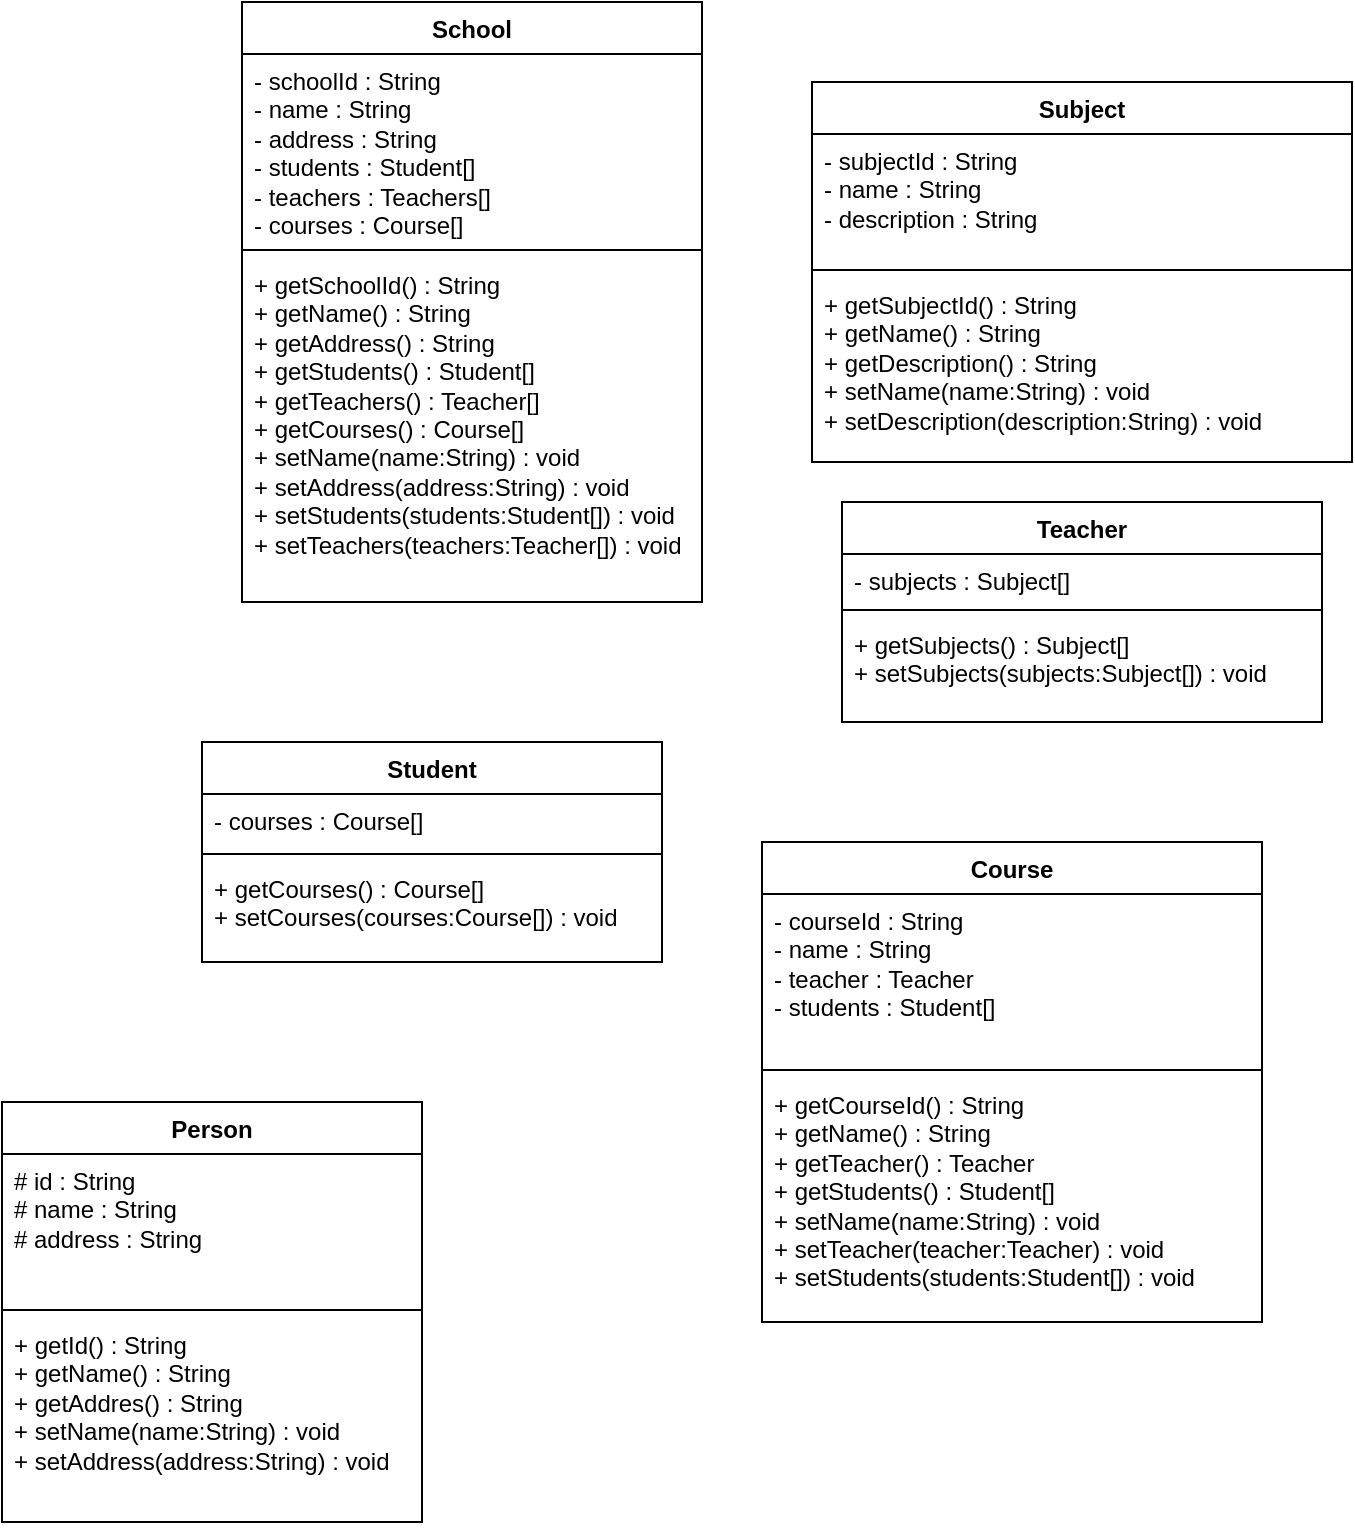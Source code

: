 <mxfile version="24.4.2" type="github">
  <diagram id="C5RBs43oDa-KdzZeNtuy" name="Page-1">
    <mxGraphModel dx="1118" dy="1527" grid="1" gridSize="10" guides="1" tooltips="1" connect="1" arrows="1" fold="1" page="1" pageScale="1" pageWidth="827" pageHeight="1169" math="0" shadow="0">
      <root>
        <mxCell id="WIyWlLk6GJQsqaUBKTNV-0" />
        <mxCell id="WIyWlLk6GJQsqaUBKTNV-1" parent="WIyWlLk6GJQsqaUBKTNV-0" />
        <mxCell id="g0lz2-g8cAUWbuDHJg4Z-0" value="School" style="swimlane;fontStyle=1;align=center;verticalAlign=top;childLayout=stackLayout;horizontal=1;startSize=26;horizontalStack=0;resizeParent=1;resizeParentMax=0;resizeLast=0;collapsible=1;marginBottom=0;whiteSpace=wrap;html=1;" vertex="1" parent="WIyWlLk6GJQsqaUBKTNV-1">
          <mxGeometry x="230" y="200" width="230" height="300" as="geometry" />
        </mxCell>
        <mxCell id="g0lz2-g8cAUWbuDHJg4Z-1" value="- schoolId : String&lt;div&gt;- name : String&lt;/div&gt;&lt;div&gt;- address : String&lt;/div&gt;&lt;div&gt;- students : Student[]&lt;/div&gt;&lt;div&gt;- teachers : Teachers[]&lt;/div&gt;&lt;div&gt;- courses : Course[]&lt;/div&gt;" style="text;strokeColor=none;fillColor=none;align=left;verticalAlign=top;spacingLeft=4;spacingRight=4;overflow=hidden;rotatable=0;points=[[0,0.5],[1,0.5]];portConstraint=eastwest;whiteSpace=wrap;html=1;" vertex="1" parent="g0lz2-g8cAUWbuDHJg4Z-0">
          <mxGeometry y="26" width="230" height="94" as="geometry" />
        </mxCell>
        <mxCell id="g0lz2-g8cAUWbuDHJg4Z-2" value="" style="line;strokeWidth=1;fillColor=none;align=left;verticalAlign=middle;spacingTop=-1;spacingLeft=3;spacingRight=3;rotatable=0;labelPosition=right;points=[];portConstraint=eastwest;strokeColor=inherit;" vertex="1" parent="g0lz2-g8cAUWbuDHJg4Z-0">
          <mxGeometry y="120" width="230" height="8" as="geometry" />
        </mxCell>
        <mxCell id="g0lz2-g8cAUWbuDHJg4Z-3" value="+ getSchoolId() : String&lt;div&gt;+ getName() : String&lt;/div&gt;&lt;div&gt;+ getAddress() : String&lt;/div&gt;&lt;div&gt;+ getStudents() : Student[]&lt;/div&gt;&lt;div&gt;+ getTeachers() : Teacher[]&lt;/div&gt;&lt;div&gt;+ getCourses() : Course[]&lt;/div&gt;&lt;div&gt;+ setName(name:String) : void&lt;/div&gt;&lt;div&gt;+ setAddress(address:String) : void&lt;/div&gt;&lt;div&gt;+ setStudents(students:Student[]) : void&lt;/div&gt;&lt;div&gt;+ setTeachers(teachers:Teacher[]) : void&lt;/div&gt;" style="text;strokeColor=none;fillColor=none;align=left;verticalAlign=top;spacingLeft=4;spacingRight=4;overflow=hidden;rotatable=0;points=[[0,0.5],[1,0.5]];portConstraint=eastwest;whiteSpace=wrap;html=1;" vertex="1" parent="g0lz2-g8cAUWbuDHJg4Z-0">
          <mxGeometry y="128" width="230" height="172" as="geometry" />
        </mxCell>
        <mxCell id="g0lz2-g8cAUWbuDHJg4Z-4" value="Student" style="swimlane;fontStyle=1;align=center;verticalAlign=top;childLayout=stackLayout;horizontal=1;startSize=26;horizontalStack=0;resizeParent=1;resizeParentMax=0;resizeLast=0;collapsible=1;marginBottom=0;whiteSpace=wrap;html=1;" vertex="1" parent="WIyWlLk6GJQsqaUBKTNV-1">
          <mxGeometry x="210" y="570" width="230" height="110" as="geometry" />
        </mxCell>
        <mxCell id="g0lz2-g8cAUWbuDHJg4Z-5" value="- courses : Course[]" style="text;strokeColor=none;fillColor=none;align=left;verticalAlign=top;spacingLeft=4;spacingRight=4;overflow=hidden;rotatable=0;points=[[0,0.5],[1,0.5]];portConstraint=eastwest;whiteSpace=wrap;html=1;" vertex="1" parent="g0lz2-g8cAUWbuDHJg4Z-4">
          <mxGeometry y="26" width="230" height="26" as="geometry" />
        </mxCell>
        <mxCell id="g0lz2-g8cAUWbuDHJg4Z-6" value="" style="line;strokeWidth=1;fillColor=none;align=left;verticalAlign=middle;spacingTop=-1;spacingLeft=3;spacingRight=3;rotatable=0;labelPosition=right;points=[];portConstraint=eastwest;strokeColor=inherit;" vertex="1" parent="g0lz2-g8cAUWbuDHJg4Z-4">
          <mxGeometry y="52" width="230" height="8" as="geometry" />
        </mxCell>
        <mxCell id="g0lz2-g8cAUWbuDHJg4Z-7" value="+ getCourses() : Course[]&lt;div&gt;+ setCourses(courses:Course[]) : void&lt;/div&gt;" style="text;strokeColor=none;fillColor=none;align=left;verticalAlign=top;spacingLeft=4;spacingRight=4;overflow=hidden;rotatable=0;points=[[0,0.5],[1,0.5]];portConstraint=eastwest;whiteSpace=wrap;html=1;" vertex="1" parent="g0lz2-g8cAUWbuDHJg4Z-4">
          <mxGeometry y="60" width="230" height="50" as="geometry" />
        </mxCell>
        <mxCell id="g0lz2-g8cAUWbuDHJg4Z-8" value="Course" style="swimlane;fontStyle=1;align=center;verticalAlign=top;childLayout=stackLayout;horizontal=1;startSize=26;horizontalStack=0;resizeParent=1;resizeParentMax=0;resizeLast=0;collapsible=1;marginBottom=0;whiteSpace=wrap;html=1;" vertex="1" parent="WIyWlLk6GJQsqaUBKTNV-1">
          <mxGeometry x="490" y="620" width="250" height="240" as="geometry" />
        </mxCell>
        <mxCell id="g0lz2-g8cAUWbuDHJg4Z-9" value="- courseId : String&lt;div&gt;- name : String&lt;/div&gt;&lt;div&gt;- teacher : Teacher&lt;/div&gt;&lt;div&gt;- students : Student[]&lt;/div&gt;" style="text;strokeColor=none;fillColor=none;align=left;verticalAlign=top;spacingLeft=4;spacingRight=4;overflow=hidden;rotatable=0;points=[[0,0.5],[1,0.5]];portConstraint=eastwest;whiteSpace=wrap;html=1;" vertex="1" parent="g0lz2-g8cAUWbuDHJg4Z-8">
          <mxGeometry y="26" width="250" height="84" as="geometry" />
        </mxCell>
        <mxCell id="g0lz2-g8cAUWbuDHJg4Z-10" value="" style="line;strokeWidth=1;fillColor=none;align=left;verticalAlign=middle;spacingTop=-1;spacingLeft=3;spacingRight=3;rotatable=0;labelPosition=right;points=[];portConstraint=eastwest;strokeColor=inherit;" vertex="1" parent="g0lz2-g8cAUWbuDHJg4Z-8">
          <mxGeometry y="110" width="250" height="8" as="geometry" />
        </mxCell>
        <mxCell id="g0lz2-g8cAUWbuDHJg4Z-11" value="+ getCourseId() : String&lt;div&gt;+ getName() : String&lt;/div&gt;&lt;div&gt;+ getTeacher() : Teacher&lt;/div&gt;&lt;div&gt;+ getStudents() : Student[]&lt;/div&gt;&lt;div&gt;+ setName(name:String) : void&lt;/div&gt;&lt;div&gt;+ setTeacher(teacher:Teacher) : void&lt;/div&gt;&lt;div&gt;+ setStudents(students:Student[]) : void&lt;/div&gt;" style="text;strokeColor=none;fillColor=none;align=left;verticalAlign=top;spacingLeft=4;spacingRight=4;overflow=hidden;rotatable=0;points=[[0,0.5],[1,0.5]];portConstraint=eastwest;whiteSpace=wrap;html=1;" vertex="1" parent="g0lz2-g8cAUWbuDHJg4Z-8">
          <mxGeometry y="118" width="250" height="122" as="geometry" />
        </mxCell>
        <mxCell id="g0lz2-g8cAUWbuDHJg4Z-12" value="Teacher" style="swimlane;fontStyle=1;align=center;verticalAlign=top;childLayout=stackLayout;horizontal=1;startSize=26;horizontalStack=0;resizeParent=1;resizeParentMax=0;resizeLast=0;collapsible=1;marginBottom=0;whiteSpace=wrap;html=1;" vertex="1" parent="WIyWlLk6GJQsqaUBKTNV-1">
          <mxGeometry x="530" y="450" width="240" height="110" as="geometry" />
        </mxCell>
        <mxCell id="g0lz2-g8cAUWbuDHJg4Z-13" value="- subjects : Subject[]" style="text;strokeColor=none;fillColor=none;align=left;verticalAlign=top;spacingLeft=4;spacingRight=4;overflow=hidden;rotatable=0;points=[[0,0.5],[1,0.5]];portConstraint=eastwest;whiteSpace=wrap;html=1;" vertex="1" parent="g0lz2-g8cAUWbuDHJg4Z-12">
          <mxGeometry y="26" width="240" height="24" as="geometry" />
        </mxCell>
        <mxCell id="g0lz2-g8cAUWbuDHJg4Z-14" value="" style="line;strokeWidth=1;fillColor=none;align=left;verticalAlign=middle;spacingTop=-1;spacingLeft=3;spacingRight=3;rotatable=0;labelPosition=right;points=[];portConstraint=eastwest;strokeColor=inherit;" vertex="1" parent="g0lz2-g8cAUWbuDHJg4Z-12">
          <mxGeometry y="50" width="240" height="8" as="geometry" />
        </mxCell>
        <mxCell id="g0lz2-g8cAUWbuDHJg4Z-15" value="+ getSubjects() : Subject[]&lt;div&gt;+ setSubjects(subjects:Subject[]) : void&lt;/div&gt;" style="text;strokeColor=none;fillColor=none;align=left;verticalAlign=top;spacingLeft=4;spacingRight=4;overflow=hidden;rotatable=0;points=[[0,0.5],[1,0.5]];portConstraint=eastwest;whiteSpace=wrap;html=1;" vertex="1" parent="g0lz2-g8cAUWbuDHJg4Z-12">
          <mxGeometry y="58" width="240" height="52" as="geometry" />
        </mxCell>
        <mxCell id="g0lz2-g8cAUWbuDHJg4Z-16" value="Subject" style="swimlane;fontStyle=1;align=center;verticalAlign=top;childLayout=stackLayout;horizontal=1;startSize=26;horizontalStack=0;resizeParent=1;resizeParentMax=0;resizeLast=0;collapsible=1;marginBottom=0;whiteSpace=wrap;html=1;" vertex="1" parent="WIyWlLk6GJQsqaUBKTNV-1">
          <mxGeometry x="515" y="240" width="270" height="190" as="geometry" />
        </mxCell>
        <mxCell id="g0lz2-g8cAUWbuDHJg4Z-17" value="- subjectId : String&lt;div&gt;- name : String&lt;/div&gt;&lt;div&gt;- description : String&lt;/div&gt;" style="text;strokeColor=none;fillColor=none;align=left;verticalAlign=top;spacingLeft=4;spacingRight=4;overflow=hidden;rotatable=0;points=[[0,0.5],[1,0.5]];portConstraint=eastwest;whiteSpace=wrap;html=1;" vertex="1" parent="g0lz2-g8cAUWbuDHJg4Z-16">
          <mxGeometry y="26" width="270" height="64" as="geometry" />
        </mxCell>
        <mxCell id="g0lz2-g8cAUWbuDHJg4Z-18" value="" style="line;strokeWidth=1;fillColor=none;align=left;verticalAlign=middle;spacingTop=-1;spacingLeft=3;spacingRight=3;rotatable=0;labelPosition=right;points=[];portConstraint=eastwest;strokeColor=inherit;" vertex="1" parent="g0lz2-g8cAUWbuDHJg4Z-16">
          <mxGeometry y="90" width="270" height="8" as="geometry" />
        </mxCell>
        <mxCell id="g0lz2-g8cAUWbuDHJg4Z-19" value="+ getSubjectId() : String&lt;div&gt;+ getName() : String&lt;/div&gt;&lt;div&gt;+ getDescription() : String&lt;/div&gt;&lt;div&gt;+ setName(name:String) : void&lt;/div&gt;&lt;div&gt;+ setDescription(description:String) : void&lt;/div&gt;" style="text;strokeColor=none;fillColor=none;align=left;verticalAlign=top;spacingLeft=4;spacingRight=4;overflow=hidden;rotatable=0;points=[[0,0.5],[1,0.5]];portConstraint=eastwest;whiteSpace=wrap;html=1;" vertex="1" parent="g0lz2-g8cAUWbuDHJg4Z-16">
          <mxGeometry y="98" width="270" height="92" as="geometry" />
        </mxCell>
        <mxCell id="g0lz2-g8cAUWbuDHJg4Z-24" value="Person" style="swimlane;fontStyle=1;align=center;verticalAlign=top;childLayout=stackLayout;horizontal=1;startSize=26;horizontalStack=0;resizeParent=1;resizeParentMax=0;resizeLast=0;collapsible=1;marginBottom=0;whiteSpace=wrap;html=1;" vertex="1" parent="WIyWlLk6GJQsqaUBKTNV-1">
          <mxGeometry x="110" y="750" width="210" height="210" as="geometry" />
        </mxCell>
        <mxCell id="g0lz2-g8cAUWbuDHJg4Z-25" value="# id : String&lt;div&gt;# name : String&lt;/div&gt;&lt;div&gt;# address : String&lt;/div&gt;" style="text;strokeColor=none;fillColor=none;align=left;verticalAlign=top;spacingLeft=4;spacingRight=4;overflow=hidden;rotatable=0;points=[[0,0.5],[1,0.5]];portConstraint=eastwest;whiteSpace=wrap;html=1;" vertex="1" parent="g0lz2-g8cAUWbuDHJg4Z-24">
          <mxGeometry y="26" width="210" height="74" as="geometry" />
        </mxCell>
        <mxCell id="g0lz2-g8cAUWbuDHJg4Z-26" value="" style="line;strokeWidth=1;fillColor=none;align=left;verticalAlign=middle;spacingTop=-1;spacingLeft=3;spacingRight=3;rotatable=0;labelPosition=right;points=[];portConstraint=eastwest;strokeColor=inherit;" vertex="1" parent="g0lz2-g8cAUWbuDHJg4Z-24">
          <mxGeometry y="100" width="210" height="8" as="geometry" />
        </mxCell>
        <mxCell id="g0lz2-g8cAUWbuDHJg4Z-27" value="+ getId() : String&lt;div&gt;+ getName() : String&lt;/div&gt;&lt;div&gt;+ getAddres() : String&lt;/div&gt;&lt;div&gt;+ setName(name:String) : void&lt;/div&gt;&lt;div&gt;+ setAddress(address:String) : void&lt;/div&gt;" style="text;strokeColor=none;fillColor=none;align=left;verticalAlign=top;spacingLeft=4;spacingRight=4;overflow=hidden;rotatable=0;points=[[0,0.5],[1,0.5]];portConstraint=eastwest;whiteSpace=wrap;html=1;" vertex="1" parent="g0lz2-g8cAUWbuDHJg4Z-24">
          <mxGeometry y="108" width="210" height="102" as="geometry" />
        </mxCell>
      </root>
    </mxGraphModel>
  </diagram>
</mxfile>
